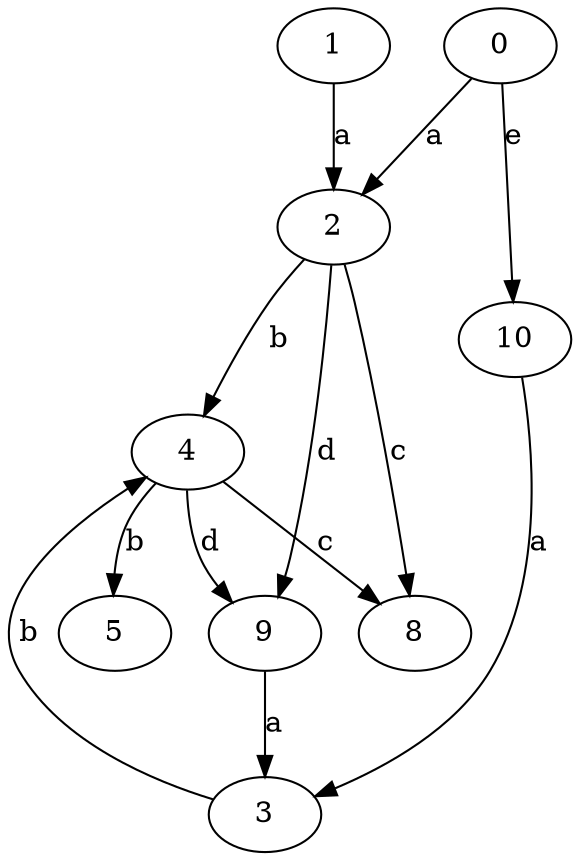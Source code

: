 strict digraph  {
0;
1;
2;
3;
4;
5;
8;
9;
10;
0 -> 2  [label=a];
0 -> 10  [label=e];
1 -> 2  [label=a];
2 -> 4  [label=b];
2 -> 8  [label=c];
2 -> 9  [label=d];
3 -> 4  [label=b];
4 -> 5  [label=b];
4 -> 8  [label=c];
4 -> 9  [label=d];
9 -> 3  [label=a];
10 -> 3  [label=a];
}
